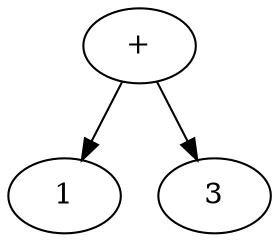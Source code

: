                 digraph G
                {
                    d2toptions="--autosize";
                    0[label="+"]
                    1[label="1"]
                    2[label="3"]
                    0->1
                    0->2
                }
            
